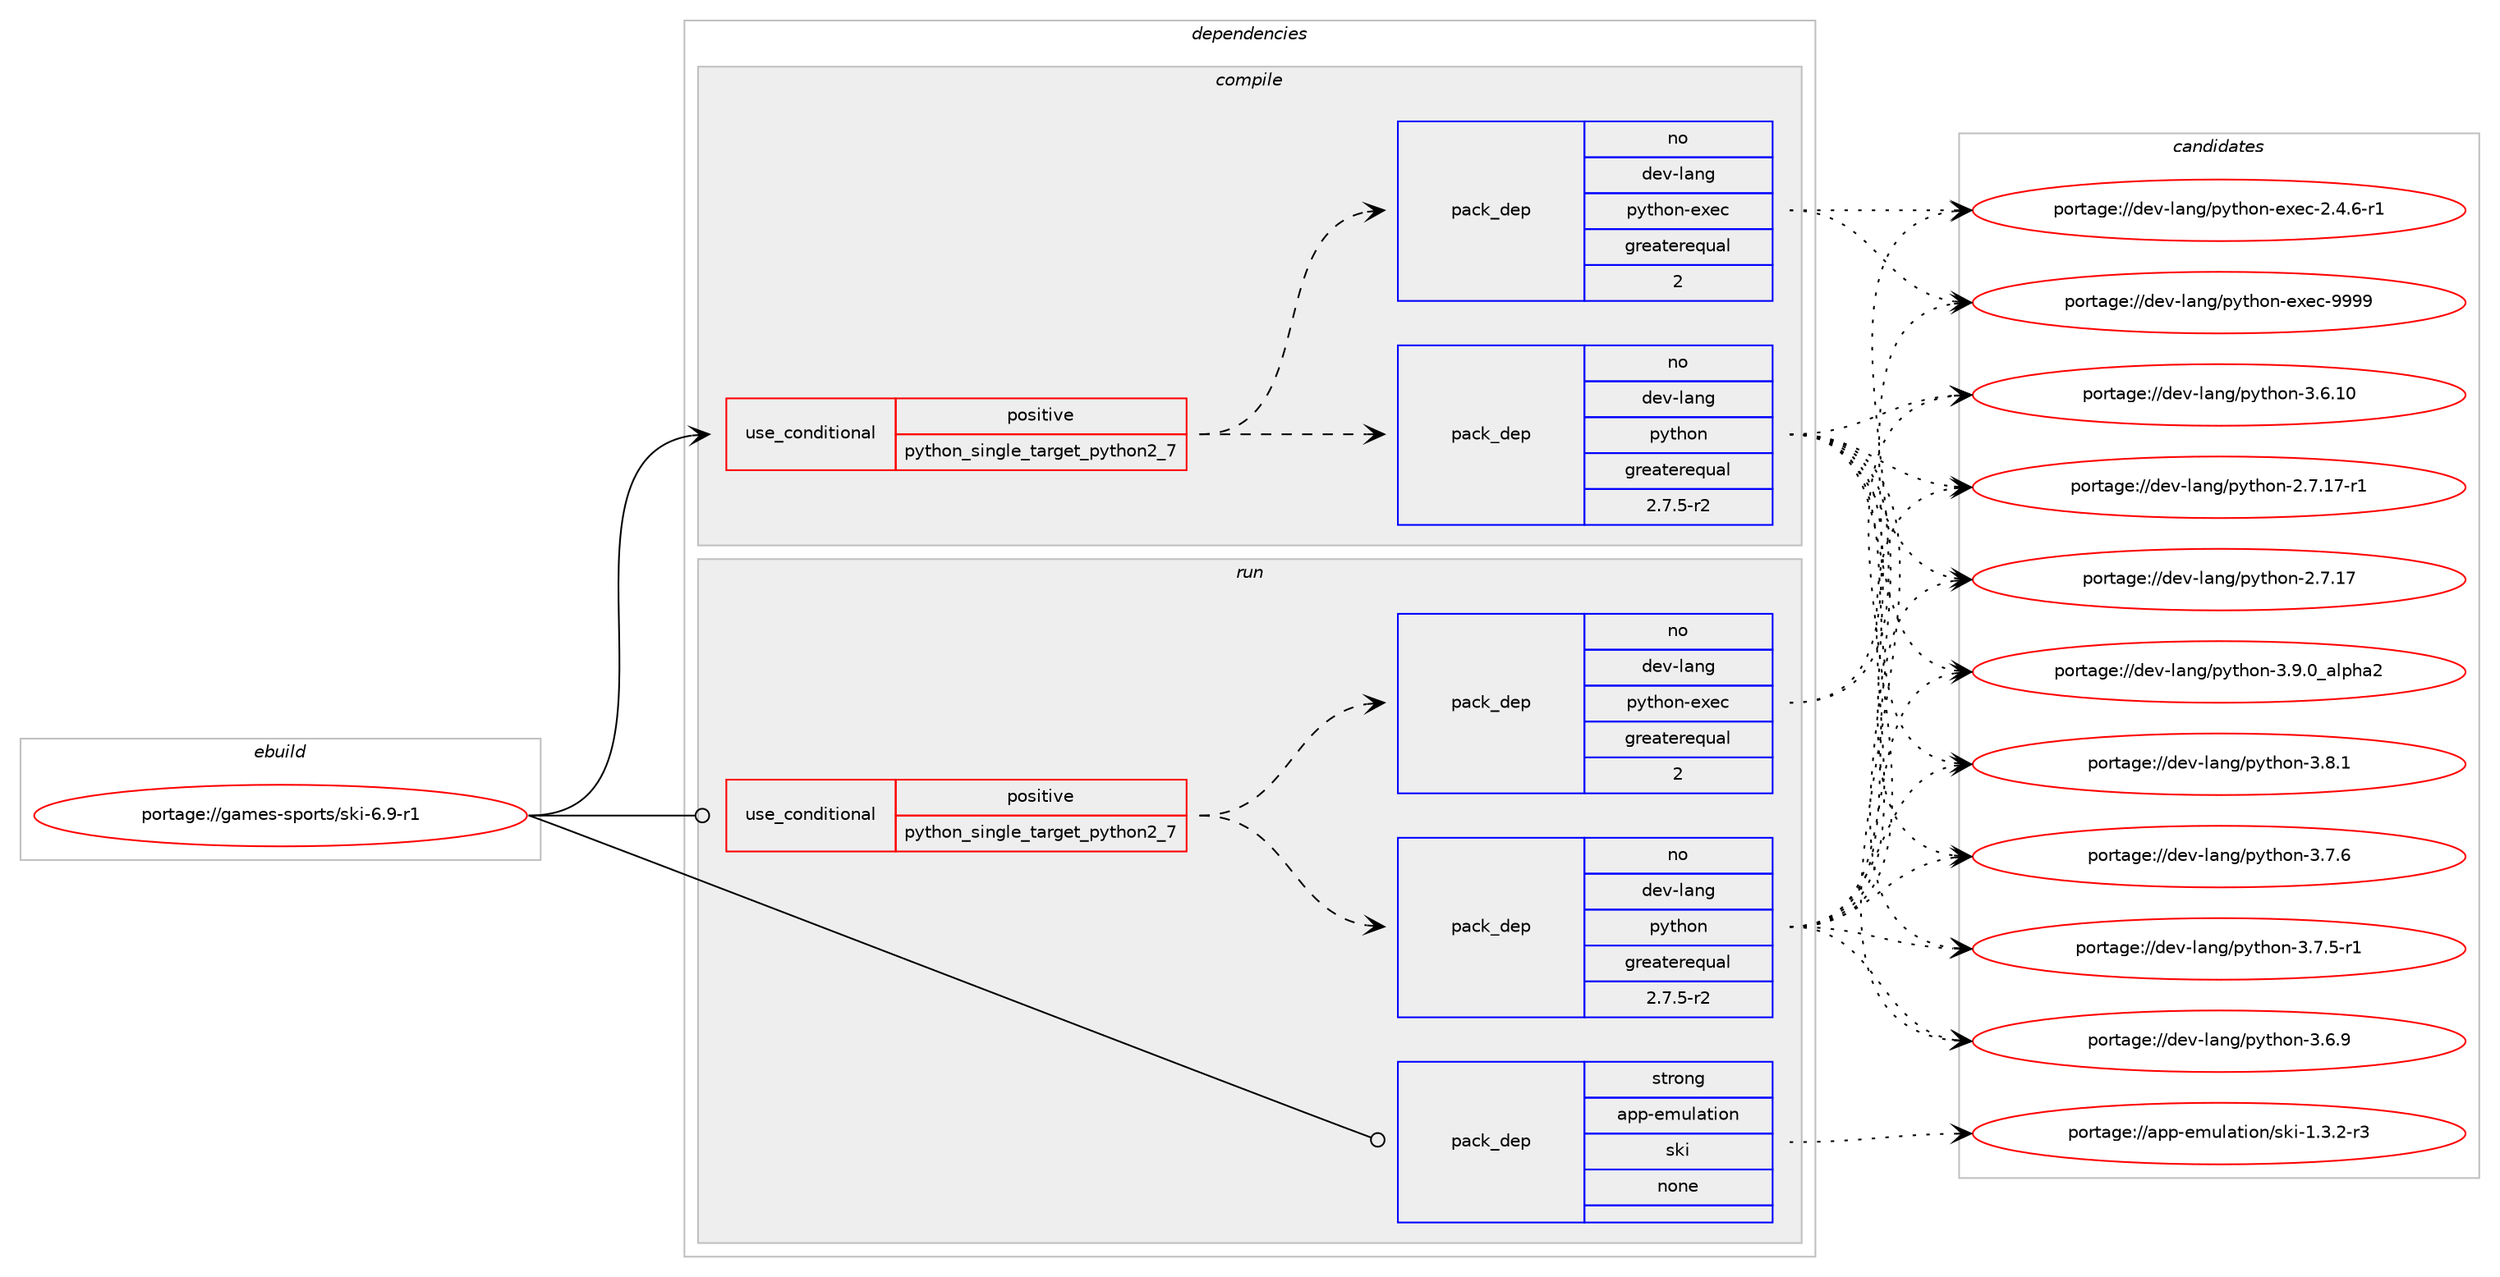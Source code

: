 digraph prolog {

# *************
# Graph options
# *************

newrank=true;
concentrate=true;
compound=true;
graph [rankdir=LR,fontname=Helvetica,fontsize=10,ranksep=1.5];#, ranksep=2.5, nodesep=0.2];
edge  [arrowhead=vee];
node  [fontname=Helvetica,fontsize=10];

# **********
# The ebuild
# **********

subgraph cluster_leftcol {
color=gray;
label=<<i>ebuild</i>>;
id [label="portage://games-sports/ski-6.9-r1", color=red, width=4, href="../games-sports/ski-6.9-r1.svg"];
}

# ****************
# The dependencies
# ****************

subgraph cluster_midcol {
color=gray;
label=<<i>dependencies</i>>;
subgraph cluster_compile {
fillcolor="#eeeeee";
style=filled;
label=<<i>compile</i>>;
subgraph cond58725 {
dependency281689 [label=<<TABLE BORDER="0" CELLBORDER="1" CELLSPACING="0" CELLPADDING="4"><TR><TD ROWSPAN="3" CELLPADDING="10">use_conditional</TD></TR><TR><TD>positive</TD></TR><TR><TD>python_single_target_python2_7</TD></TR></TABLE>>, shape=none, color=red];
subgraph pack218567 {
dependency281690 [label=<<TABLE BORDER="0" CELLBORDER="1" CELLSPACING="0" CELLPADDING="4" WIDTH="220"><TR><TD ROWSPAN="6" CELLPADDING="30">pack_dep</TD></TR><TR><TD WIDTH="110">no</TD></TR><TR><TD>dev-lang</TD></TR><TR><TD>python</TD></TR><TR><TD>greaterequal</TD></TR><TR><TD>2.7.5-r2</TD></TR></TABLE>>, shape=none, color=blue];
}
dependency281689:e -> dependency281690:w [weight=20,style="dashed",arrowhead="vee"];
subgraph pack218568 {
dependency281691 [label=<<TABLE BORDER="0" CELLBORDER="1" CELLSPACING="0" CELLPADDING="4" WIDTH="220"><TR><TD ROWSPAN="6" CELLPADDING="30">pack_dep</TD></TR><TR><TD WIDTH="110">no</TD></TR><TR><TD>dev-lang</TD></TR><TR><TD>python-exec</TD></TR><TR><TD>greaterequal</TD></TR><TR><TD>2</TD></TR></TABLE>>, shape=none, color=blue];
}
dependency281689:e -> dependency281691:w [weight=20,style="dashed",arrowhead="vee"];
}
id:e -> dependency281689:w [weight=20,style="solid",arrowhead="vee"];
}
subgraph cluster_compileandrun {
fillcolor="#eeeeee";
style=filled;
label=<<i>compile and run</i>>;
}
subgraph cluster_run {
fillcolor="#eeeeee";
style=filled;
label=<<i>run</i>>;
subgraph cond58726 {
dependency281692 [label=<<TABLE BORDER="0" CELLBORDER="1" CELLSPACING="0" CELLPADDING="4"><TR><TD ROWSPAN="3" CELLPADDING="10">use_conditional</TD></TR><TR><TD>positive</TD></TR><TR><TD>python_single_target_python2_7</TD></TR></TABLE>>, shape=none, color=red];
subgraph pack218569 {
dependency281693 [label=<<TABLE BORDER="0" CELLBORDER="1" CELLSPACING="0" CELLPADDING="4" WIDTH="220"><TR><TD ROWSPAN="6" CELLPADDING="30">pack_dep</TD></TR><TR><TD WIDTH="110">no</TD></TR><TR><TD>dev-lang</TD></TR><TR><TD>python</TD></TR><TR><TD>greaterequal</TD></TR><TR><TD>2.7.5-r2</TD></TR></TABLE>>, shape=none, color=blue];
}
dependency281692:e -> dependency281693:w [weight=20,style="dashed",arrowhead="vee"];
subgraph pack218570 {
dependency281694 [label=<<TABLE BORDER="0" CELLBORDER="1" CELLSPACING="0" CELLPADDING="4" WIDTH="220"><TR><TD ROWSPAN="6" CELLPADDING="30">pack_dep</TD></TR><TR><TD WIDTH="110">no</TD></TR><TR><TD>dev-lang</TD></TR><TR><TD>python-exec</TD></TR><TR><TD>greaterequal</TD></TR><TR><TD>2</TD></TR></TABLE>>, shape=none, color=blue];
}
dependency281692:e -> dependency281694:w [weight=20,style="dashed",arrowhead="vee"];
}
id:e -> dependency281692:w [weight=20,style="solid",arrowhead="odot"];
subgraph pack218571 {
dependency281695 [label=<<TABLE BORDER="0" CELLBORDER="1" CELLSPACING="0" CELLPADDING="4" WIDTH="220"><TR><TD ROWSPAN="6" CELLPADDING="30">pack_dep</TD></TR><TR><TD WIDTH="110">strong</TD></TR><TR><TD>app-emulation</TD></TR><TR><TD>ski</TD></TR><TR><TD>none</TD></TR><TR><TD></TD></TR></TABLE>>, shape=none, color=blue];
}
id:e -> dependency281695:w [weight=20,style="solid",arrowhead="odot"];
}
}

# **************
# The candidates
# **************

subgraph cluster_choices {
rank=same;
color=gray;
label=<<i>candidates</i>>;

subgraph choice218567 {
color=black;
nodesep=1;
choice10010111845108971101034711212111610411111045514657464895971081121049750 [label="portage://dev-lang/python-3.9.0_alpha2", color=red, width=4,href="../dev-lang/python-3.9.0_alpha2.svg"];
choice100101118451089711010347112121116104111110455146564649 [label="portage://dev-lang/python-3.8.1", color=red, width=4,href="../dev-lang/python-3.8.1.svg"];
choice100101118451089711010347112121116104111110455146554654 [label="portage://dev-lang/python-3.7.6", color=red, width=4,href="../dev-lang/python-3.7.6.svg"];
choice1001011184510897110103471121211161041111104551465546534511449 [label="portage://dev-lang/python-3.7.5-r1", color=red, width=4,href="../dev-lang/python-3.7.5-r1.svg"];
choice100101118451089711010347112121116104111110455146544657 [label="portage://dev-lang/python-3.6.9", color=red, width=4,href="../dev-lang/python-3.6.9.svg"];
choice10010111845108971101034711212111610411111045514654464948 [label="portage://dev-lang/python-3.6.10", color=red, width=4,href="../dev-lang/python-3.6.10.svg"];
choice100101118451089711010347112121116104111110455046554649554511449 [label="portage://dev-lang/python-2.7.17-r1", color=red, width=4,href="../dev-lang/python-2.7.17-r1.svg"];
choice10010111845108971101034711212111610411111045504655464955 [label="portage://dev-lang/python-2.7.17", color=red, width=4,href="../dev-lang/python-2.7.17.svg"];
dependency281690:e -> choice10010111845108971101034711212111610411111045514657464895971081121049750:w [style=dotted,weight="100"];
dependency281690:e -> choice100101118451089711010347112121116104111110455146564649:w [style=dotted,weight="100"];
dependency281690:e -> choice100101118451089711010347112121116104111110455146554654:w [style=dotted,weight="100"];
dependency281690:e -> choice1001011184510897110103471121211161041111104551465546534511449:w [style=dotted,weight="100"];
dependency281690:e -> choice100101118451089711010347112121116104111110455146544657:w [style=dotted,weight="100"];
dependency281690:e -> choice10010111845108971101034711212111610411111045514654464948:w [style=dotted,weight="100"];
dependency281690:e -> choice100101118451089711010347112121116104111110455046554649554511449:w [style=dotted,weight="100"];
dependency281690:e -> choice10010111845108971101034711212111610411111045504655464955:w [style=dotted,weight="100"];
}
subgraph choice218568 {
color=black;
nodesep=1;
choice10010111845108971101034711212111610411111045101120101994557575757 [label="portage://dev-lang/python-exec-9999", color=red, width=4,href="../dev-lang/python-exec-9999.svg"];
choice10010111845108971101034711212111610411111045101120101994550465246544511449 [label="portage://dev-lang/python-exec-2.4.6-r1", color=red, width=4,href="../dev-lang/python-exec-2.4.6-r1.svg"];
dependency281691:e -> choice10010111845108971101034711212111610411111045101120101994557575757:w [style=dotted,weight="100"];
dependency281691:e -> choice10010111845108971101034711212111610411111045101120101994550465246544511449:w [style=dotted,weight="100"];
}
subgraph choice218569 {
color=black;
nodesep=1;
choice10010111845108971101034711212111610411111045514657464895971081121049750 [label="portage://dev-lang/python-3.9.0_alpha2", color=red, width=4,href="../dev-lang/python-3.9.0_alpha2.svg"];
choice100101118451089711010347112121116104111110455146564649 [label="portage://dev-lang/python-3.8.1", color=red, width=4,href="../dev-lang/python-3.8.1.svg"];
choice100101118451089711010347112121116104111110455146554654 [label="portage://dev-lang/python-3.7.6", color=red, width=4,href="../dev-lang/python-3.7.6.svg"];
choice1001011184510897110103471121211161041111104551465546534511449 [label="portage://dev-lang/python-3.7.5-r1", color=red, width=4,href="../dev-lang/python-3.7.5-r1.svg"];
choice100101118451089711010347112121116104111110455146544657 [label="portage://dev-lang/python-3.6.9", color=red, width=4,href="../dev-lang/python-3.6.9.svg"];
choice10010111845108971101034711212111610411111045514654464948 [label="portage://dev-lang/python-3.6.10", color=red, width=4,href="../dev-lang/python-3.6.10.svg"];
choice100101118451089711010347112121116104111110455046554649554511449 [label="portage://dev-lang/python-2.7.17-r1", color=red, width=4,href="../dev-lang/python-2.7.17-r1.svg"];
choice10010111845108971101034711212111610411111045504655464955 [label="portage://dev-lang/python-2.7.17", color=red, width=4,href="../dev-lang/python-2.7.17.svg"];
dependency281693:e -> choice10010111845108971101034711212111610411111045514657464895971081121049750:w [style=dotted,weight="100"];
dependency281693:e -> choice100101118451089711010347112121116104111110455146564649:w [style=dotted,weight="100"];
dependency281693:e -> choice100101118451089711010347112121116104111110455146554654:w [style=dotted,weight="100"];
dependency281693:e -> choice1001011184510897110103471121211161041111104551465546534511449:w [style=dotted,weight="100"];
dependency281693:e -> choice100101118451089711010347112121116104111110455146544657:w [style=dotted,weight="100"];
dependency281693:e -> choice10010111845108971101034711212111610411111045514654464948:w [style=dotted,weight="100"];
dependency281693:e -> choice100101118451089711010347112121116104111110455046554649554511449:w [style=dotted,weight="100"];
dependency281693:e -> choice10010111845108971101034711212111610411111045504655464955:w [style=dotted,weight="100"];
}
subgraph choice218570 {
color=black;
nodesep=1;
choice10010111845108971101034711212111610411111045101120101994557575757 [label="portage://dev-lang/python-exec-9999", color=red, width=4,href="../dev-lang/python-exec-9999.svg"];
choice10010111845108971101034711212111610411111045101120101994550465246544511449 [label="portage://dev-lang/python-exec-2.4.6-r1", color=red, width=4,href="../dev-lang/python-exec-2.4.6-r1.svg"];
dependency281694:e -> choice10010111845108971101034711212111610411111045101120101994557575757:w [style=dotted,weight="100"];
dependency281694:e -> choice10010111845108971101034711212111610411111045101120101994550465246544511449:w [style=dotted,weight="100"];
}
subgraph choice218571 {
color=black;
nodesep=1;
choice971121124510110911710897116105111110471151071054549465146504511451 [label="portage://app-emulation/ski-1.3.2-r3", color=red, width=4,href="../app-emulation/ski-1.3.2-r3.svg"];
dependency281695:e -> choice971121124510110911710897116105111110471151071054549465146504511451:w [style=dotted,weight="100"];
}
}

}
